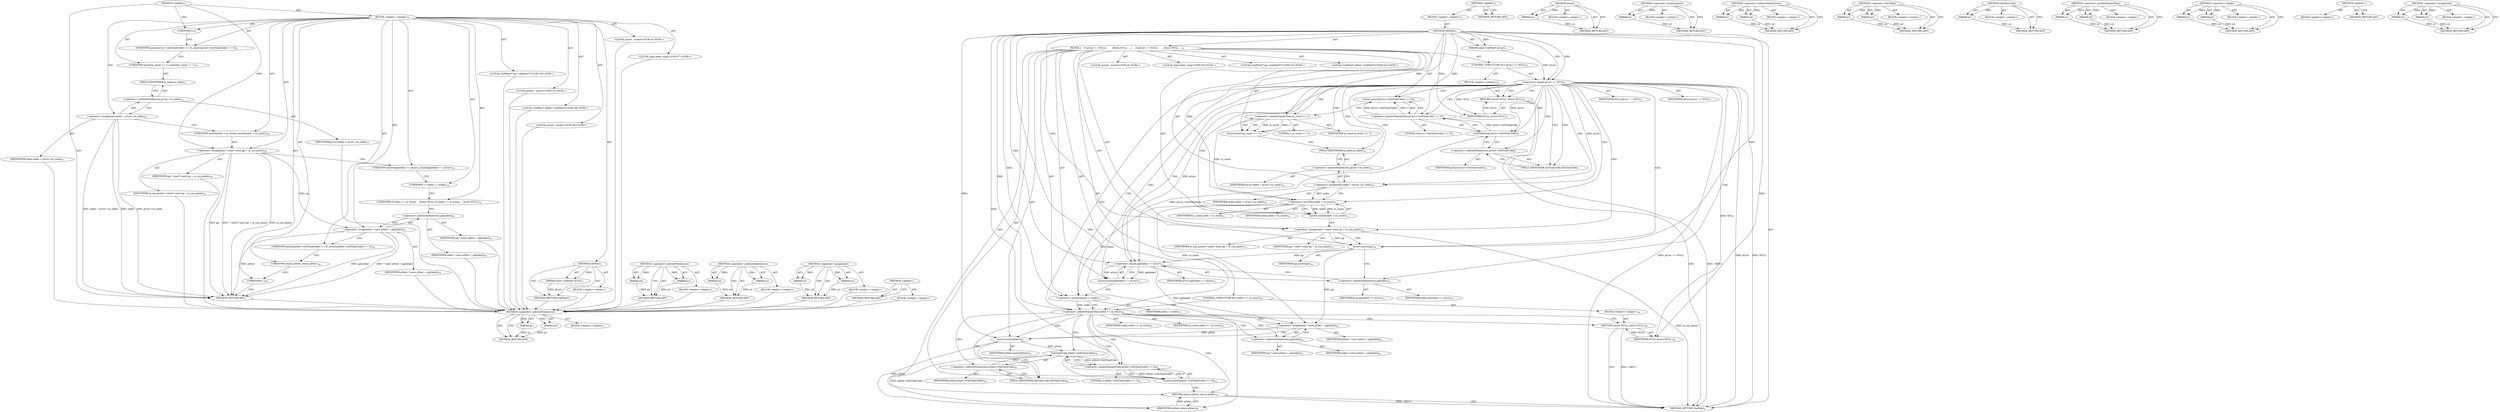 digraph "&lt;global&gt;" {
vulnerable_123 [label=<(METHOD,&lt;operator&gt;.indirectFieldAccess)>];
vulnerable_124 [label=<(PARAM,p1)>];
vulnerable_125 [label=<(PARAM,p2)>];
vulnerable_126 [label=<(BLOCK,&lt;empty&gt;,&lt;empty&gt;)>];
vulnerable_127 [label=<(METHOD_RETURN,ANY)>];
vulnerable_6 [label=<(METHOD,&lt;global&gt;)<SUB>1</SUB>>];
vulnerable_7 [label=<(BLOCK,&lt;empty&gt;,&lt;empty&gt;)<SUB>1</SUB>>];
vulnerable_8 [label=<(METHOD,GetNext)<SUB>1</SUB>>];
vulnerable_9 [label=<(PARAM,const CuePoint* pCurr)<SUB>1</SUB>>];
vulnerable_10 [label=<(BLOCK,{
    if (pCurr == NULL)
        return NULL;
 ...,{
    if (pCurr == NULL)
        return NULL;
 ...)<SUB>2</SUB>>];
vulnerable_11 [label=<(CONTROL_STRUCTURE,IF,if (pCurr == NULL))<SUB>3</SUB>>];
vulnerable_12 [label=<(&lt;operator&gt;.equals,pCurr == NULL)<SUB>3</SUB>>];
vulnerable_13 [label=<(IDENTIFIER,pCurr,pCurr == NULL)<SUB>3</SUB>>];
vulnerable_14 [label=<(IDENTIFIER,NULL,pCurr == NULL)<SUB>3</SUB>>];
vulnerable_15 [label=<(BLOCK,&lt;empty&gt;,&lt;empty&gt;)<SUB>4</SUB>>];
vulnerable_16 [label=<(RETURN,return NULL;,return NULL;)<SUB>4</SUB>>];
vulnerable_17 [label=<(IDENTIFIER,NULL,return NULL;)<SUB>4</SUB>>];
vulnerable_18 [label=<(assert,assert(pCurr-&gt;GetTimeCode() &gt;= 0))<SUB>5</SUB>>];
vulnerable_19 [label=<(&lt;operator&gt;.greaterEqualsThan,pCurr-&gt;GetTimeCode() &gt;= 0)<SUB>5</SUB>>];
vulnerable_20 [label=<(GetTimeCode,pCurr-&gt;GetTimeCode())<SUB>5</SUB>>];
vulnerable_21 [label=<(&lt;operator&gt;.indirectFieldAccess,pCurr-&gt;GetTimeCode)<SUB>5</SUB>>];
vulnerable_22 [label=<(IDENTIFIER,pCurr,pCurr-&gt;GetTimeCode())<SUB>5</SUB>>];
vulnerable_23 [label=<(FIELD_IDENTIFIER,GetTimeCode,GetTimeCode)<SUB>5</SUB>>];
vulnerable_24 [label=<(LITERAL,0,pCurr-&gt;GetTimeCode() &gt;= 0)<SUB>5</SUB>>];
vulnerable_25 [label="<(LOCAL,assert : assert)<SUB>6</SUB>>"];
vulnerable_26 [label=<(assert,assert(m_count &gt;= 1))<SUB>7</SUB>>];
vulnerable_27 [label=<(&lt;operator&gt;.greaterEqualsThan,m_count &gt;= 1)<SUB>7</SUB>>];
vulnerable_28 [label=<(IDENTIFIER,m_count,m_count &gt;= 1)<SUB>7</SUB>>];
vulnerable_29 [label=<(LITERAL,1,m_count &gt;= 1)<SUB>7</SUB>>];
vulnerable_30 [label="<(LOCAL,long index: long)<SUB>30</SUB>>"];
vulnerable_31 [label=<(&lt;operator&gt;.assignment,index = pCurr-&gt;m_index)<SUB>30</SUB>>];
vulnerable_32 [label=<(IDENTIFIER,index,index = pCurr-&gt;m_index)<SUB>30</SUB>>];
vulnerable_33 [label=<(&lt;operator&gt;.indirectFieldAccess,pCurr-&gt;m_index)<SUB>30</SUB>>];
vulnerable_34 [label=<(IDENTIFIER,pCurr,index = pCurr-&gt;m_index)<SUB>30</SUB>>];
vulnerable_35 [label=<(FIELD_IDENTIFIER,m_index,m_index)<SUB>30</SUB>>];
vulnerable_36 [label=<(assert,assert(index &lt; m_count))<SUB>31</SUB>>];
vulnerable_37 [label=<(&lt;operator&gt;.lessThan,index &lt; m_count)<SUB>31</SUB>>];
vulnerable_38 [label=<(IDENTIFIER,index,index &lt; m_count)<SUB>31</SUB>>];
vulnerable_39 [label=<(IDENTIFIER,m_count,index &lt; m_count)<SUB>31</SUB>>];
vulnerable_40 [label="<(LOCAL,CuePoint** pp: CuePoint**)<SUB>33</SUB>>"];
vulnerable_41 [label=<(&lt;operator&gt;.assignment,* const* const pp = m_cue_points)<SUB>33</SUB>>];
vulnerable_42 [label=<(IDENTIFIER,pp,* const* const pp = m_cue_points)<SUB>33</SUB>>];
vulnerable_43 [label=<(IDENTIFIER,m_cue_points,* const* const pp = m_cue_points)<SUB>33</SUB>>];
vulnerable_44 [label=<(assert,assert(pp))<SUB>34</SUB>>];
vulnerable_45 [label=<(IDENTIFIER,pp,assert(pp))<SUB>34</SUB>>];
vulnerable_46 [label=<(assert,assert(pp[index] == pCurr))<SUB>35</SUB>>];
vulnerable_47 [label=<(&lt;operator&gt;.equals,pp[index] == pCurr)<SUB>35</SUB>>];
vulnerable_48 [label=<(&lt;operator&gt;.indirectIndexAccess,pp[index])<SUB>35</SUB>>];
vulnerable_49 [label=<(IDENTIFIER,pp,pp[index] == pCurr)<SUB>35</SUB>>];
vulnerable_50 [label=<(IDENTIFIER,index,pp[index] == pCurr)<SUB>35</SUB>>];
vulnerable_51 [label=<(IDENTIFIER,pCurr,pp[index] == pCurr)<SUB>35</SUB>>];
vulnerable_52 [label=<(&lt;operator&gt;.preIncrement,++index)<SUB>37</SUB>>];
vulnerable_53 [label=<(IDENTIFIER,index,++index)<SUB>37</SUB>>];
vulnerable_54 [label=<(CONTROL_STRUCTURE,IF,if (index &gt;= m_count))<SUB>39</SUB>>];
vulnerable_55 [label=<(&lt;operator&gt;.greaterEqualsThan,index &gt;= m_count)<SUB>39</SUB>>];
vulnerable_56 [label=<(IDENTIFIER,index,index &gt;= m_count)<SUB>39</SUB>>];
vulnerable_57 [label=<(IDENTIFIER,m_count,index &gt;= m_count)<SUB>39</SUB>>];
vulnerable_58 [label=<(BLOCK,&lt;empty&gt;,&lt;empty&gt;)<SUB>40</SUB>>];
vulnerable_59 [label=<(RETURN,return NULL;,return NULL;)<SUB>40</SUB>>];
vulnerable_60 [label=<(IDENTIFIER,NULL,return NULL;)<SUB>40</SUB>>];
vulnerable_61 [label="<(LOCAL,CuePoint* pNext: CuePoint*)<SUB>42</SUB>>"];
vulnerable_62 [label=<(&lt;operator&gt;.assignment,* const pNext = pp[index])<SUB>42</SUB>>];
vulnerable_63 [label=<(IDENTIFIER,pNext,* const pNext = pp[index])<SUB>42</SUB>>];
vulnerable_64 [label=<(&lt;operator&gt;.indirectIndexAccess,pp[index])<SUB>42</SUB>>];
vulnerable_65 [label=<(IDENTIFIER,pp,* const pNext = pp[index])<SUB>42</SUB>>];
vulnerable_66 [label=<(IDENTIFIER,index,* const pNext = pp[index])<SUB>42</SUB>>];
vulnerable_67 [label=<(assert,assert(pNext))<SUB>43</SUB>>];
vulnerable_68 [label=<(IDENTIFIER,pNext,assert(pNext))<SUB>43</SUB>>];
vulnerable_69 [label=<(assert,assert(pNext-&gt;GetTimeCode() &gt;= 0))<SUB>44</SUB>>];
vulnerable_70 [label=<(&lt;operator&gt;.greaterEqualsThan,pNext-&gt;GetTimeCode() &gt;= 0)<SUB>44</SUB>>];
vulnerable_71 [label=<(GetTimeCode,pNext-&gt;GetTimeCode())<SUB>44</SUB>>];
vulnerable_72 [label=<(&lt;operator&gt;.indirectFieldAccess,pNext-&gt;GetTimeCode)<SUB>44</SUB>>];
vulnerable_73 [label=<(IDENTIFIER,pNext,pNext-&gt;GetTimeCode())<SUB>44</SUB>>];
vulnerable_74 [label=<(FIELD_IDENTIFIER,GetTimeCode,GetTimeCode)<SUB>44</SUB>>];
vulnerable_75 [label=<(LITERAL,0,pNext-&gt;GetTimeCode() &gt;= 0)<SUB>44</SUB>>];
vulnerable_76 [label=<(RETURN,return pNext;,return pNext;)<SUB>47</SUB>>];
vulnerable_77 [label=<(IDENTIFIER,pNext,return pNext;)<SUB>47</SUB>>];
vulnerable_78 [label=<(METHOD_RETURN,CuePoint)<SUB>1</SUB>>];
vulnerable_80 [label=<(METHOD_RETURN,ANY)<SUB>1</SUB>>];
vulnerable_110 [label=<(METHOD,assert)>];
vulnerable_111 [label=<(PARAM,p1)>];
vulnerable_112 [label=<(BLOCK,&lt;empty&gt;,&lt;empty&gt;)>];
vulnerable_113 [label=<(METHOD_RETURN,ANY)>];
vulnerable_143 [label=<(METHOD,&lt;operator&gt;.preIncrement)>];
vulnerable_144 [label=<(PARAM,p1)>];
vulnerable_145 [label=<(BLOCK,&lt;empty&gt;,&lt;empty&gt;)>];
vulnerable_146 [label=<(METHOD_RETURN,ANY)>];
vulnerable_138 [label=<(METHOD,&lt;operator&gt;.indirectIndexAccess)>];
vulnerable_139 [label=<(PARAM,p1)>];
vulnerable_140 [label=<(PARAM,p2)>];
vulnerable_141 [label=<(BLOCK,&lt;empty&gt;,&lt;empty&gt;)>];
vulnerable_142 [label=<(METHOD_RETURN,ANY)>];
vulnerable_133 [label=<(METHOD,&lt;operator&gt;.lessThan)>];
vulnerable_134 [label=<(PARAM,p1)>];
vulnerable_135 [label=<(PARAM,p2)>];
vulnerable_136 [label=<(BLOCK,&lt;empty&gt;,&lt;empty&gt;)>];
vulnerable_137 [label=<(METHOD_RETURN,ANY)>];
vulnerable_119 [label=<(METHOD,GetTimeCode)>];
vulnerable_120 [label=<(PARAM,p1)>];
vulnerable_121 [label=<(BLOCK,&lt;empty&gt;,&lt;empty&gt;)>];
vulnerable_122 [label=<(METHOD_RETURN,ANY)>];
vulnerable_114 [label=<(METHOD,&lt;operator&gt;.greaterEqualsThan)>];
vulnerable_115 [label=<(PARAM,p1)>];
vulnerable_116 [label=<(PARAM,p2)>];
vulnerable_117 [label=<(BLOCK,&lt;empty&gt;,&lt;empty&gt;)>];
vulnerable_118 [label=<(METHOD_RETURN,ANY)>];
vulnerable_105 [label=<(METHOD,&lt;operator&gt;.equals)>];
vulnerable_106 [label=<(PARAM,p1)>];
vulnerable_107 [label=<(PARAM,p2)>];
vulnerable_108 [label=<(BLOCK,&lt;empty&gt;,&lt;empty&gt;)>];
vulnerable_109 [label=<(METHOD_RETURN,ANY)>];
vulnerable_99 [label=<(METHOD,&lt;global&gt;)<SUB>1</SUB>>];
vulnerable_100 [label=<(BLOCK,&lt;empty&gt;,&lt;empty&gt;)>];
vulnerable_101 [label=<(METHOD_RETURN,ANY)>];
vulnerable_128 [label=<(METHOD,&lt;operator&gt;.assignment)>];
vulnerable_129 [label=<(PARAM,p1)>];
vulnerable_130 [label=<(PARAM,p2)>];
vulnerable_131 [label=<(BLOCK,&lt;empty&gt;,&lt;empty&gt;)>];
vulnerable_132 [label=<(METHOD_RETURN,ANY)>];
fixed_6 [label=<(METHOD,&lt;global&gt;)<SUB>1</SUB>>];
fixed_7 [label=<(BLOCK,&lt;empty&gt;,&lt;empty&gt;)<SUB>1</SUB>>];
fixed_8 [label=<(METHOD,GetNext)<SUB>1</SUB>>];
fixed_9 [label=<(PARAM,const CuePoint* pCurr)<SUB>1</SUB>>];
fixed_10 [label=<(BLOCK,&lt;empty&gt;,&lt;empty&gt;)>];
fixed_11 [label=<(METHOD_RETURN,CuePoint*)<SUB>1</SUB>>];
fixed_13 [label=<(UNKNOWN,t,t)<SUB>1</SUB>>];
fixed_14 [label=<(UNKNOWN,assert(pCurr-&gt;GetTimeCode() &gt;= 0);,assert(pCurr-&gt;GetTimeCode() &gt;= 0);)<SUB>2</SUB>>];
fixed_15 [label="<(LOCAL,assert : assert)<SUB>3</SUB>>"];
fixed_16 [label=<(UNKNOWN,assert(m_count &gt;= 1);,assert(m_count &gt;= 1);)<SUB>4</SUB>>];
fixed_17 [label="<(LOCAL,long index: long)<SUB>27</SUB>>"];
fixed_18 [label=<(&lt;operator&gt;.assignment,index = pCurr-&gt;m_index)<SUB>27</SUB>>];
fixed_19 [label=<(IDENTIFIER,index,index = pCurr-&gt;m_index)<SUB>27</SUB>>];
fixed_20 [label=<(&lt;operator&gt;.indirectFieldAccess,pCurr-&gt;m_index)<SUB>27</SUB>>];
fixed_21 [label=<(IDENTIFIER,pCurr,index = pCurr-&gt;m_index)<SUB>27</SUB>>];
fixed_22 [label=<(FIELD_IDENTIFIER,m_index,m_index)<SUB>27</SUB>>];
fixed_23 [label=<(UNKNOWN,assert(index &lt; m_count);,assert(index &lt; m_count);)<SUB>28</SUB>>];
fixed_24 [label="<(LOCAL,CuePoint** pp: CuePoint**)<SUB>30</SUB>>"];
fixed_25 [label=<(&lt;operator&gt;.assignment,* const* const pp = m_cue_points)<SUB>30</SUB>>];
fixed_26 [label=<(IDENTIFIER,pp,* const* const pp = m_cue_points)<SUB>30</SUB>>];
fixed_27 [label=<(IDENTIFIER,m_cue_points,* const* const pp = m_cue_points)<SUB>30</SUB>>];
fixed_28 [label="<(LOCAL,assert : assert)<SUB>31</SUB>>"];
fixed_29 [label=<(UNKNOWN,assert(pp[index] == pCurr);,assert(pp[index] == pCurr);)<SUB>32</SUB>>];
fixed_30 [label=<(UNKNOWN,++index;,++index;)<SUB>34</SUB>>];
fixed_31 [label=<(UNKNOWN,if (index &gt;= m_count)
    return NULL;,if (index &gt;= m_count)
    return NULL;)<SUB>36</SUB>>];
fixed_32 [label="<(LOCAL,CuePoint* pNext: CuePoint*)<SUB>39</SUB>>"];
fixed_33 [label=<(&lt;operator&gt;.assignment,* const pNext = pp[index])<SUB>39</SUB>>];
fixed_34 [label=<(IDENTIFIER,pNext,* const pNext = pp[index])<SUB>39</SUB>>];
fixed_35 [label=<(&lt;operator&gt;.indirectIndexAccess,pp[index])<SUB>39</SUB>>];
fixed_36 [label=<(IDENTIFIER,pp,* const pNext = pp[index])<SUB>39</SUB>>];
fixed_37 [label=<(IDENTIFIER,index,* const pNext = pp[index])<SUB>39</SUB>>];
fixed_38 [label="<(LOCAL,assert : assert)<SUB>40</SUB>>"];
fixed_39 [label=<(UNKNOWN,assert(pNext-&gt;GetTimeCode() &gt;= 0);,assert(pNext-&gt;GetTimeCode() &gt;= 0);)<SUB>41</SUB>>];
fixed_40 [label=<(UNKNOWN,return pNext;,return pNext;)<SUB>44</SUB>>];
fixed_41 [label=<(UNKNOWN,},})<SUB>45</SUB>>];
fixed_42 [label=<(METHOD_RETURN,ANY)<SUB>1</SUB>>];
fixed_66 [label=<(METHOD,&lt;operator&gt;.indirectFieldAccess)>];
fixed_67 [label=<(PARAM,p1)>];
fixed_68 [label=<(PARAM,p2)>];
fixed_69 [label=<(BLOCK,&lt;empty&gt;,&lt;empty&gt;)>];
fixed_70 [label=<(METHOD_RETURN,ANY)>];
fixed_71 [label=<(METHOD,&lt;operator&gt;.indirectIndexAccess)>];
fixed_72 [label=<(PARAM,p1)>];
fixed_73 [label=<(PARAM,p2)>];
fixed_74 [label=<(BLOCK,&lt;empty&gt;,&lt;empty&gt;)>];
fixed_75 [label=<(METHOD_RETURN,ANY)>];
fixed_61 [label=<(METHOD,&lt;operator&gt;.assignment)>];
fixed_62 [label=<(PARAM,p1)>];
fixed_63 [label=<(PARAM,p2)>];
fixed_64 [label=<(BLOCK,&lt;empty&gt;,&lt;empty&gt;)>];
fixed_65 [label=<(METHOD_RETURN,ANY)>];
fixed_55 [label=<(METHOD,&lt;global&gt;)<SUB>1</SUB>>];
fixed_56 [label=<(BLOCK,&lt;empty&gt;,&lt;empty&gt;)>];
fixed_57 [label=<(METHOD_RETURN,ANY)>];
vulnerable_123 -> vulnerable_124  [key=0, label="AST: "];
vulnerable_123 -> vulnerable_124  [key=1, label="DDG: "];
vulnerable_123 -> vulnerable_126  [key=0, label="AST: "];
vulnerable_123 -> vulnerable_125  [key=0, label="AST: "];
vulnerable_123 -> vulnerable_125  [key=1, label="DDG: "];
vulnerable_123 -> vulnerable_127  [key=0, label="AST: "];
vulnerable_123 -> vulnerable_127  [key=1, label="CFG: "];
vulnerable_124 -> vulnerable_127  [key=0, label="DDG: p1"];
vulnerable_125 -> vulnerable_127  [key=0, label="DDG: p2"];
vulnerable_6 -> vulnerable_7  [key=0, label="AST: "];
vulnerable_6 -> vulnerable_80  [key=0, label="AST: "];
vulnerable_6 -> vulnerable_80  [key=1, label="CFG: "];
vulnerable_7 -> vulnerable_8  [key=0, label="AST: "];
vulnerable_8 -> vulnerable_9  [key=0, label="AST: "];
vulnerable_8 -> vulnerable_9  [key=1, label="DDG: "];
vulnerable_8 -> vulnerable_10  [key=0, label="AST: "];
vulnerable_8 -> vulnerable_78  [key=0, label="AST: "];
vulnerable_8 -> vulnerable_12  [key=0, label="CFG: "];
vulnerable_8 -> vulnerable_12  [key=1, label="DDG: "];
vulnerable_8 -> vulnerable_41  [key=0, label="DDG: "];
vulnerable_8 -> vulnerable_44  [key=0, label="DDG: "];
vulnerable_8 -> vulnerable_52  [key=0, label="DDG: "];
vulnerable_8 -> vulnerable_67  [key=0, label="DDG: "];
vulnerable_8 -> vulnerable_77  [key=0, label="DDG: "];
vulnerable_8 -> vulnerable_19  [key=0, label="DDG: "];
vulnerable_8 -> vulnerable_27  [key=0, label="DDG: "];
vulnerable_8 -> vulnerable_37  [key=0, label="DDG: "];
vulnerable_8 -> vulnerable_47  [key=0, label="DDG: "];
vulnerable_8 -> vulnerable_55  [key=0, label="DDG: "];
vulnerable_8 -> vulnerable_70  [key=0, label="DDG: "];
vulnerable_8 -> vulnerable_17  [key=0, label="DDG: "];
vulnerable_8 -> vulnerable_60  [key=0, label="DDG: "];
vulnerable_9 -> vulnerable_12  [key=0, label="DDG: pCurr"];
vulnerable_10 -> vulnerable_11  [key=0, label="AST: "];
vulnerable_10 -> vulnerable_18  [key=0, label="AST: "];
vulnerable_10 -> vulnerable_25  [key=0, label="AST: "];
vulnerable_10 -> vulnerable_26  [key=0, label="AST: "];
vulnerable_10 -> vulnerable_30  [key=0, label="AST: "];
vulnerable_10 -> vulnerable_31  [key=0, label="AST: "];
vulnerable_10 -> vulnerable_36  [key=0, label="AST: "];
vulnerable_10 -> vulnerable_40  [key=0, label="AST: "];
vulnerable_10 -> vulnerable_41  [key=0, label="AST: "];
vulnerable_10 -> vulnerable_44  [key=0, label="AST: "];
vulnerable_10 -> vulnerable_46  [key=0, label="AST: "];
vulnerable_10 -> vulnerable_52  [key=0, label="AST: "];
vulnerable_10 -> vulnerable_54  [key=0, label="AST: "];
vulnerable_10 -> vulnerable_61  [key=0, label="AST: "];
vulnerable_10 -> vulnerable_62  [key=0, label="AST: "];
vulnerable_10 -> vulnerable_67  [key=0, label="AST: "];
vulnerable_10 -> vulnerable_69  [key=0, label="AST: "];
vulnerable_10 -> vulnerable_76  [key=0, label="AST: "];
vulnerable_11 -> vulnerable_12  [key=0, label="AST: "];
vulnerable_11 -> vulnerable_15  [key=0, label="AST: "];
vulnerable_12 -> vulnerable_13  [key=0, label="AST: "];
vulnerable_12 -> vulnerable_14  [key=0, label="AST: "];
vulnerable_12 -> vulnerable_16  [key=0, label="CFG: "];
vulnerable_12 -> vulnerable_16  [key=1, label="CDG: "];
vulnerable_12 -> vulnerable_23  [key=0, label="CFG: "];
vulnerable_12 -> vulnerable_23  [key=1, label="CDG: "];
vulnerable_12 -> vulnerable_78  [key=0, label="DDG: pCurr"];
vulnerable_12 -> vulnerable_78  [key=1, label="DDG: NULL"];
vulnerable_12 -> vulnerable_78  [key=2, label="DDG: pCurr == NULL"];
vulnerable_12 -> vulnerable_31  [key=0, label="DDG: pCurr"];
vulnerable_12 -> vulnerable_31  [key=1, label="CDG: "];
vulnerable_12 -> vulnerable_47  [key=0, label="DDG: pCurr"];
vulnerable_12 -> vulnerable_47  [key=1, label="CDG: "];
vulnerable_12 -> vulnerable_17  [key=0, label="DDG: NULL"];
vulnerable_12 -> vulnerable_20  [key=0, label="DDG: pCurr"];
vulnerable_12 -> vulnerable_20  [key=1, label="CDG: "];
vulnerable_12 -> vulnerable_60  [key=0, label="DDG: NULL"];
vulnerable_12 -> vulnerable_21  [key=0, label="CDG: "];
vulnerable_12 -> vulnerable_48  [key=0, label="CDG: "];
vulnerable_12 -> vulnerable_26  [key=0, label="CDG: "];
vulnerable_12 -> vulnerable_19  [key=0, label="CDG: "];
vulnerable_12 -> vulnerable_52  [key=0, label="CDG: "];
vulnerable_12 -> vulnerable_37  [key=0, label="CDG: "];
vulnerable_12 -> vulnerable_46  [key=0, label="CDG: "];
vulnerable_12 -> vulnerable_27  [key=0, label="CDG: "];
vulnerable_12 -> vulnerable_18  [key=0, label="CDG: "];
vulnerable_12 -> vulnerable_44  [key=0, label="CDG: "];
vulnerable_12 -> vulnerable_35  [key=0, label="CDG: "];
vulnerable_12 -> vulnerable_33  [key=0, label="CDG: "];
vulnerable_12 -> vulnerable_36  [key=0, label="CDG: "];
vulnerable_12 -> vulnerable_41  [key=0, label="CDG: "];
vulnerable_12 -> vulnerable_55  [key=0, label="CDG: "];
vulnerable_15 -> vulnerable_16  [key=0, label="AST: "];
vulnerable_16 -> vulnerable_17  [key=0, label="AST: "];
vulnerable_16 -> vulnerable_78  [key=0, label="CFG: "];
vulnerable_16 -> vulnerable_78  [key=1, label="DDG: &lt;RET&gt;"];
vulnerable_17 -> vulnerable_16  [key=0, label="DDG: NULL"];
vulnerable_18 -> vulnerable_19  [key=0, label="AST: "];
vulnerable_18 -> vulnerable_27  [key=0, label="CFG: "];
vulnerable_19 -> vulnerable_20  [key=0, label="AST: "];
vulnerable_19 -> vulnerable_24  [key=0, label="AST: "];
vulnerable_19 -> vulnerable_18  [key=0, label="CFG: "];
vulnerable_19 -> vulnerable_18  [key=1, label="DDG: pCurr-&gt;GetTimeCode()"];
vulnerable_19 -> vulnerable_18  [key=2, label="DDG: 0"];
vulnerable_20 -> vulnerable_21  [key=0, label="AST: "];
vulnerable_20 -> vulnerable_19  [key=0, label="CFG: "];
vulnerable_20 -> vulnerable_19  [key=1, label="DDG: pCurr-&gt;GetTimeCode"];
vulnerable_20 -> vulnerable_47  [key=0, label="DDG: pCurr-&gt;GetTimeCode"];
vulnerable_21 -> vulnerable_22  [key=0, label="AST: "];
vulnerable_21 -> vulnerable_23  [key=0, label="AST: "];
vulnerable_21 -> vulnerable_20  [key=0, label="CFG: "];
vulnerable_23 -> vulnerable_21  [key=0, label="CFG: "];
vulnerable_26 -> vulnerable_27  [key=0, label="AST: "];
vulnerable_26 -> vulnerable_35  [key=0, label="CFG: "];
vulnerable_27 -> vulnerable_28  [key=0, label="AST: "];
vulnerable_27 -> vulnerable_29  [key=0, label="AST: "];
vulnerable_27 -> vulnerable_26  [key=0, label="CFG: "];
vulnerable_27 -> vulnerable_26  [key=1, label="DDG: m_count"];
vulnerable_27 -> vulnerable_26  [key=2, label="DDG: 1"];
vulnerable_27 -> vulnerable_37  [key=0, label="DDG: m_count"];
vulnerable_31 -> vulnerable_32  [key=0, label="AST: "];
vulnerable_31 -> vulnerable_33  [key=0, label="AST: "];
vulnerable_31 -> vulnerable_37  [key=0, label="CFG: "];
vulnerable_31 -> vulnerable_37  [key=1, label="DDG: index"];
vulnerable_33 -> vulnerable_34  [key=0, label="AST: "];
vulnerable_33 -> vulnerable_35  [key=0, label="AST: "];
vulnerable_33 -> vulnerable_31  [key=0, label="CFG: "];
vulnerable_35 -> vulnerable_33  [key=0, label="CFG: "];
vulnerable_36 -> vulnerable_37  [key=0, label="AST: "];
vulnerable_36 -> vulnerable_41  [key=0, label="CFG: "];
vulnerable_37 -> vulnerable_38  [key=0, label="AST: "];
vulnerable_37 -> vulnerable_39  [key=0, label="AST: "];
vulnerable_37 -> vulnerable_36  [key=0, label="CFG: "];
vulnerable_37 -> vulnerable_36  [key=1, label="DDG: index"];
vulnerable_37 -> vulnerable_36  [key=2, label="DDG: m_count"];
vulnerable_37 -> vulnerable_52  [key=0, label="DDG: index"];
vulnerable_37 -> vulnerable_55  [key=0, label="DDG: m_count"];
vulnerable_41 -> vulnerable_42  [key=0, label="AST: "];
vulnerable_41 -> vulnerable_43  [key=0, label="AST: "];
vulnerable_41 -> vulnerable_44  [key=0, label="CFG: "];
vulnerable_41 -> vulnerable_44  [key=1, label="DDG: pp"];
vulnerable_41 -> vulnerable_78  [key=0, label="DDG: m_cue_points"];
vulnerable_44 -> vulnerable_45  [key=0, label="AST: "];
vulnerable_44 -> vulnerable_48  [key=0, label="CFG: "];
vulnerable_44 -> vulnerable_62  [key=0, label="DDG: pp"];
vulnerable_44 -> vulnerable_47  [key=0, label="DDG: pp"];
vulnerable_46 -> vulnerable_47  [key=0, label="AST: "];
vulnerable_46 -> vulnerable_52  [key=0, label="CFG: "];
vulnerable_47 -> vulnerable_48  [key=0, label="AST: "];
vulnerable_47 -> vulnerable_51  [key=0, label="AST: "];
vulnerable_47 -> vulnerable_46  [key=0, label="CFG: "];
vulnerable_47 -> vulnerable_46  [key=1, label="DDG: pp[index]"];
vulnerable_47 -> vulnerable_46  [key=2, label="DDG: pCurr"];
vulnerable_47 -> vulnerable_62  [key=0, label="DDG: pp[index]"];
vulnerable_48 -> vulnerable_49  [key=0, label="AST: "];
vulnerable_48 -> vulnerable_50  [key=0, label="AST: "];
vulnerable_48 -> vulnerable_47  [key=0, label="CFG: "];
vulnerable_52 -> vulnerable_53  [key=0, label="AST: "];
vulnerable_52 -> vulnerable_55  [key=0, label="CFG: "];
vulnerable_52 -> vulnerable_55  [key=1, label="DDG: index"];
vulnerable_54 -> vulnerable_55  [key=0, label="AST: "];
vulnerable_54 -> vulnerable_58  [key=0, label="AST: "];
vulnerable_55 -> vulnerable_56  [key=0, label="AST: "];
vulnerable_55 -> vulnerable_57  [key=0, label="AST: "];
vulnerable_55 -> vulnerable_59  [key=0, label="CFG: "];
vulnerable_55 -> vulnerable_59  [key=1, label="CDG: "];
vulnerable_55 -> vulnerable_64  [key=0, label="CFG: "];
vulnerable_55 -> vulnerable_64  [key=1, label="CDG: "];
vulnerable_55 -> vulnerable_72  [key=0, label="CDG: "];
vulnerable_55 -> vulnerable_69  [key=0, label="CDG: "];
vulnerable_55 -> vulnerable_67  [key=0, label="CDG: "];
vulnerable_55 -> vulnerable_74  [key=0, label="CDG: "];
vulnerable_55 -> vulnerable_76  [key=0, label="CDG: "];
vulnerable_55 -> vulnerable_71  [key=0, label="CDG: "];
vulnerable_55 -> vulnerable_70  [key=0, label="CDG: "];
vulnerable_55 -> vulnerable_62  [key=0, label="CDG: "];
vulnerable_58 -> vulnerable_59  [key=0, label="AST: "];
vulnerable_59 -> vulnerable_60  [key=0, label="AST: "];
vulnerable_59 -> vulnerable_78  [key=0, label="CFG: "];
vulnerable_59 -> vulnerable_78  [key=1, label="DDG: &lt;RET&gt;"];
vulnerable_60 -> vulnerable_59  [key=0, label="DDG: NULL"];
vulnerable_62 -> vulnerable_63  [key=0, label="AST: "];
vulnerable_62 -> vulnerable_64  [key=0, label="AST: "];
vulnerable_62 -> vulnerable_67  [key=0, label="CFG: "];
vulnerable_62 -> vulnerable_67  [key=1, label="DDG: pNext"];
vulnerable_64 -> vulnerable_65  [key=0, label="AST: "];
vulnerable_64 -> vulnerable_66  [key=0, label="AST: "];
vulnerable_64 -> vulnerable_62  [key=0, label="CFG: "];
vulnerable_67 -> vulnerable_68  [key=0, label="AST: "];
vulnerable_67 -> vulnerable_74  [key=0, label="CFG: "];
vulnerable_67 -> vulnerable_77  [key=0, label="DDG: pNext"];
vulnerable_67 -> vulnerable_71  [key=0, label="DDG: pNext"];
vulnerable_69 -> vulnerable_70  [key=0, label="AST: "];
vulnerable_69 -> vulnerable_76  [key=0, label="CFG: "];
vulnerable_70 -> vulnerable_71  [key=0, label="AST: "];
vulnerable_70 -> vulnerable_75  [key=0, label="AST: "];
vulnerable_70 -> vulnerable_69  [key=0, label="CFG: "];
vulnerable_70 -> vulnerable_69  [key=1, label="DDG: pNext-&gt;GetTimeCode()"];
vulnerable_70 -> vulnerable_69  [key=2, label="DDG: 0"];
vulnerable_71 -> vulnerable_72  [key=0, label="AST: "];
vulnerable_71 -> vulnerable_70  [key=0, label="CFG: "];
vulnerable_71 -> vulnerable_70  [key=1, label="DDG: pNext-&gt;GetTimeCode"];
vulnerable_71 -> vulnerable_77  [key=0, label="DDG: pNext-&gt;GetTimeCode"];
vulnerable_72 -> vulnerable_73  [key=0, label="AST: "];
vulnerable_72 -> vulnerable_74  [key=0, label="AST: "];
vulnerable_72 -> vulnerable_71  [key=0, label="CFG: "];
vulnerable_74 -> vulnerable_72  [key=0, label="CFG: "];
vulnerable_76 -> vulnerable_77  [key=0, label="AST: "];
vulnerable_76 -> vulnerable_78  [key=0, label="CFG: "];
vulnerable_76 -> vulnerable_78  [key=1, label="DDG: &lt;RET&gt;"];
vulnerable_77 -> vulnerable_76  [key=0, label="DDG: pNext"];
vulnerable_110 -> vulnerable_111  [key=0, label="AST: "];
vulnerable_110 -> vulnerable_111  [key=1, label="DDG: "];
vulnerable_110 -> vulnerable_112  [key=0, label="AST: "];
vulnerable_110 -> vulnerable_113  [key=0, label="AST: "];
vulnerable_110 -> vulnerable_113  [key=1, label="CFG: "];
vulnerable_111 -> vulnerable_113  [key=0, label="DDG: p1"];
vulnerable_143 -> vulnerable_144  [key=0, label="AST: "];
vulnerable_143 -> vulnerable_144  [key=1, label="DDG: "];
vulnerable_143 -> vulnerable_145  [key=0, label="AST: "];
vulnerable_143 -> vulnerable_146  [key=0, label="AST: "];
vulnerable_143 -> vulnerable_146  [key=1, label="CFG: "];
vulnerable_144 -> vulnerable_146  [key=0, label="DDG: p1"];
vulnerable_138 -> vulnerable_139  [key=0, label="AST: "];
vulnerable_138 -> vulnerable_139  [key=1, label="DDG: "];
vulnerable_138 -> vulnerable_141  [key=0, label="AST: "];
vulnerable_138 -> vulnerable_140  [key=0, label="AST: "];
vulnerable_138 -> vulnerable_140  [key=1, label="DDG: "];
vulnerable_138 -> vulnerable_142  [key=0, label="AST: "];
vulnerable_138 -> vulnerable_142  [key=1, label="CFG: "];
vulnerable_139 -> vulnerable_142  [key=0, label="DDG: p1"];
vulnerable_140 -> vulnerable_142  [key=0, label="DDG: p2"];
vulnerable_133 -> vulnerable_134  [key=0, label="AST: "];
vulnerable_133 -> vulnerable_134  [key=1, label="DDG: "];
vulnerable_133 -> vulnerable_136  [key=0, label="AST: "];
vulnerable_133 -> vulnerable_135  [key=0, label="AST: "];
vulnerable_133 -> vulnerable_135  [key=1, label="DDG: "];
vulnerable_133 -> vulnerable_137  [key=0, label="AST: "];
vulnerable_133 -> vulnerable_137  [key=1, label="CFG: "];
vulnerable_134 -> vulnerable_137  [key=0, label="DDG: p1"];
vulnerable_135 -> vulnerable_137  [key=0, label="DDG: p2"];
vulnerable_119 -> vulnerable_120  [key=0, label="AST: "];
vulnerable_119 -> vulnerable_120  [key=1, label="DDG: "];
vulnerable_119 -> vulnerable_121  [key=0, label="AST: "];
vulnerable_119 -> vulnerable_122  [key=0, label="AST: "];
vulnerable_119 -> vulnerable_122  [key=1, label="CFG: "];
vulnerable_120 -> vulnerable_122  [key=0, label="DDG: p1"];
vulnerable_114 -> vulnerable_115  [key=0, label="AST: "];
vulnerable_114 -> vulnerable_115  [key=1, label="DDG: "];
vulnerable_114 -> vulnerable_117  [key=0, label="AST: "];
vulnerable_114 -> vulnerable_116  [key=0, label="AST: "];
vulnerable_114 -> vulnerable_116  [key=1, label="DDG: "];
vulnerable_114 -> vulnerable_118  [key=0, label="AST: "];
vulnerable_114 -> vulnerable_118  [key=1, label="CFG: "];
vulnerable_115 -> vulnerable_118  [key=0, label="DDG: p1"];
vulnerable_116 -> vulnerable_118  [key=0, label="DDG: p2"];
vulnerable_105 -> vulnerable_106  [key=0, label="AST: "];
vulnerable_105 -> vulnerable_106  [key=1, label="DDG: "];
vulnerable_105 -> vulnerable_108  [key=0, label="AST: "];
vulnerable_105 -> vulnerable_107  [key=0, label="AST: "];
vulnerable_105 -> vulnerable_107  [key=1, label="DDG: "];
vulnerable_105 -> vulnerable_109  [key=0, label="AST: "];
vulnerable_105 -> vulnerable_109  [key=1, label="CFG: "];
vulnerable_106 -> vulnerable_109  [key=0, label="DDG: p1"];
vulnerable_107 -> vulnerable_109  [key=0, label="DDG: p2"];
vulnerable_99 -> vulnerable_100  [key=0, label="AST: "];
vulnerable_99 -> vulnerable_101  [key=0, label="AST: "];
vulnerable_99 -> vulnerable_101  [key=1, label="CFG: "];
vulnerable_128 -> vulnerable_129  [key=0, label="AST: "];
vulnerable_128 -> vulnerable_129  [key=1, label="DDG: "];
vulnerable_128 -> vulnerable_131  [key=0, label="AST: "];
vulnerable_128 -> vulnerable_130  [key=0, label="AST: "];
vulnerable_128 -> vulnerable_130  [key=1, label="DDG: "];
vulnerable_128 -> vulnerable_132  [key=0, label="AST: "];
vulnerable_128 -> vulnerable_132  [key=1, label="CFG: "];
vulnerable_129 -> vulnerable_132  [key=0, label="DDG: p1"];
vulnerable_130 -> vulnerable_132  [key=0, label="DDG: p2"];
fixed_6 -> fixed_7  [key=0, label="AST: "];
fixed_6 -> fixed_42  [key=0, label="AST: "];
fixed_6 -> fixed_13  [key=0, label="CFG: "];
fixed_6 -> fixed_25  [key=0, label="DDG: "];
fixed_7 -> fixed_8  [key=0, label="AST: "];
fixed_7 -> fixed_13  [key=0, label="AST: "];
fixed_7 -> fixed_14  [key=0, label="AST: "];
fixed_7 -> fixed_15  [key=0, label="AST: "];
fixed_7 -> fixed_16  [key=0, label="AST: "];
fixed_7 -> fixed_17  [key=0, label="AST: "];
fixed_7 -> fixed_18  [key=0, label="AST: "];
fixed_7 -> fixed_23  [key=0, label="AST: "];
fixed_7 -> fixed_24  [key=0, label="AST: "];
fixed_7 -> fixed_25  [key=0, label="AST: "];
fixed_7 -> fixed_28  [key=0, label="AST: "];
fixed_7 -> fixed_29  [key=0, label="AST: "];
fixed_7 -> fixed_30  [key=0, label="AST: "];
fixed_7 -> fixed_31  [key=0, label="AST: "];
fixed_7 -> fixed_32  [key=0, label="AST: "];
fixed_7 -> fixed_33  [key=0, label="AST: "];
fixed_7 -> fixed_38  [key=0, label="AST: "];
fixed_7 -> fixed_39  [key=0, label="AST: "];
fixed_7 -> fixed_40  [key=0, label="AST: "];
fixed_7 -> fixed_41  [key=0, label="AST: "];
fixed_8 -> fixed_9  [key=0, label="AST: "];
fixed_8 -> fixed_9  [key=1, label="DDG: "];
fixed_8 -> fixed_10  [key=0, label="AST: "];
fixed_8 -> fixed_11  [key=0, label="AST: "];
fixed_8 -> fixed_11  [key=1, label="CFG: "];
fixed_9 -> fixed_11  [key=0, label="DDG: pCurr"];
fixed_10 -> vulnerable_123  [key=0];
fixed_11 -> vulnerable_123  [key=0];
fixed_13 -> fixed_14  [key=0, label="CFG: "];
fixed_14 -> fixed_16  [key=0, label="CFG: "];
fixed_15 -> vulnerable_123  [key=0];
fixed_16 -> fixed_22  [key=0, label="CFG: "];
fixed_17 -> vulnerable_123  [key=0];
fixed_18 -> fixed_19  [key=0, label="AST: "];
fixed_18 -> fixed_20  [key=0, label="AST: "];
fixed_18 -> fixed_23  [key=0, label="CFG: "];
fixed_18 -> fixed_42  [key=0, label="DDG: index"];
fixed_18 -> fixed_42  [key=1, label="DDG: pCurr-&gt;m_index"];
fixed_18 -> fixed_42  [key=2, label="DDG: index = pCurr-&gt;m_index"];
fixed_19 -> vulnerable_123  [key=0];
fixed_20 -> fixed_21  [key=0, label="AST: "];
fixed_20 -> fixed_22  [key=0, label="AST: "];
fixed_20 -> fixed_18  [key=0, label="CFG: "];
fixed_21 -> vulnerable_123  [key=0];
fixed_22 -> fixed_20  [key=0, label="CFG: "];
fixed_23 -> fixed_25  [key=0, label="CFG: "];
fixed_24 -> vulnerable_123  [key=0];
fixed_25 -> fixed_26  [key=0, label="AST: "];
fixed_25 -> fixed_27  [key=0, label="AST: "];
fixed_25 -> fixed_29  [key=0, label="CFG: "];
fixed_25 -> fixed_42  [key=0, label="DDG: pp"];
fixed_25 -> fixed_42  [key=1, label="DDG: * const* const pp = m_cue_points"];
fixed_25 -> fixed_42  [key=2, label="DDG: m_cue_points"];
fixed_25 -> fixed_33  [key=0, label="DDG: pp"];
fixed_26 -> vulnerable_123  [key=0];
fixed_27 -> vulnerable_123  [key=0];
fixed_28 -> vulnerable_123  [key=0];
fixed_29 -> fixed_30  [key=0, label="CFG: "];
fixed_30 -> fixed_31  [key=0, label="CFG: "];
fixed_31 -> fixed_35  [key=0, label="CFG: "];
fixed_32 -> vulnerable_123  [key=0];
fixed_33 -> fixed_34  [key=0, label="AST: "];
fixed_33 -> fixed_35  [key=0, label="AST: "];
fixed_33 -> fixed_39  [key=0, label="CFG: "];
fixed_33 -> fixed_42  [key=0, label="DDG: pNext"];
fixed_33 -> fixed_42  [key=1, label="DDG: pp[index]"];
fixed_33 -> fixed_42  [key=2, label="DDG: * const pNext = pp[index]"];
fixed_34 -> vulnerable_123  [key=0];
fixed_35 -> fixed_36  [key=0, label="AST: "];
fixed_35 -> fixed_37  [key=0, label="AST: "];
fixed_35 -> fixed_33  [key=0, label="CFG: "];
fixed_36 -> vulnerable_123  [key=0];
fixed_37 -> vulnerable_123  [key=0];
fixed_38 -> vulnerable_123  [key=0];
fixed_39 -> fixed_40  [key=0, label="CFG: "];
fixed_40 -> fixed_41  [key=0, label="CFG: "];
fixed_41 -> fixed_42  [key=0, label="CFG: "];
fixed_42 -> vulnerable_123  [key=0];
fixed_66 -> fixed_67  [key=0, label="AST: "];
fixed_66 -> fixed_67  [key=1, label="DDG: "];
fixed_66 -> fixed_69  [key=0, label="AST: "];
fixed_66 -> fixed_68  [key=0, label="AST: "];
fixed_66 -> fixed_68  [key=1, label="DDG: "];
fixed_66 -> fixed_70  [key=0, label="AST: "];
fixed_66 -> fixed_70  [key=1, label="CFG: "];
fixed_67 -> fixed_70  [key=0, label="DDG: p1"];
fixed_68 -> fixed_70  [key=0, label="DDG: p2"];
fixed_69 -> vulnerable_123  [key=0];
fixed_70 -> vulnerable_123  [key=0];
fixed_71 -> fixed_72  [key=0, label="AST: "];
fixed_71 -> fixed_72  [key=1, label="DDG: "];
fixed_71 -> fixed_74  [key=0, label="AST: "];
fixed_71 -> fixed_73  [key=0, label="AST: "];
fixed_71 -> fixed_73  [key=1, label="DDG: "];
fixed_71 -> fixed_75  [key=0, label="AST: "];
fixed_71 -> fixed_75  [key=1, label="CFG: "];
fixed_72 -> fixed_75  [key=0, label="DDG: p1"];
fixed_73 -> fixed_75  [key=0, label="DDG: p2"];
fixed_74 -> vulnerable_123  [key=0];
fixed_75 -> vulnerable_123  [key=0];
fixed_61 -> fixed_62  [key=0, label="AST: "];
fixed_61 -> fixed_62  [key=1, label="DDG: "];
fixed_61 -> fixed_64  [key=0, label="AST: "];
fixed_61 -> fixed_63  [key=0, label="AST: "];
fixed_61 -> fixed_63  [key=1, label="DDG: "];
fixed_61 -> fixed_65  [key=0, label="AST: "];
fixed_61 -> fixed_65  [key=1, label="CFG: "];
fixed_62 -> fixed_65  [key=0, label="DDG: p1"];
fixed_63 -> fixed_65  [key=0, label="DDG: p2"];
fixed_64 -> vulnerable_123  [key=0];
fixed_65 -> vulnerable_123  [key=0];
fixed_55 -> fixed_56  [key=0, label="AST: "];
fixed_55 -> fixed_57  [key=0, label="AST: "];
fixed_55 -> fixed_57  [key=1, label="CFG: "];
fixed_56 -> vulnerable_123  [key=0];
fixed_57 -> vulnerable_123  [key=0];
}
